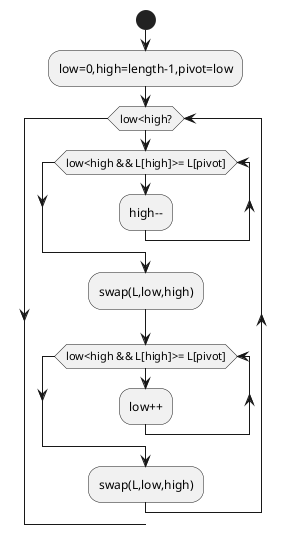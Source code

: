 @startuml
start
:low=0,high=length-1,pivot=low;
while(low<high?)
while(low<high && L[high]>= L[pivot])
:high--;
endwhile
:swap(L,low,high);
while(low<high && L[high]>= L[pivot])
:low++;
endwhile
:swap(L,low,high);
endwhile

